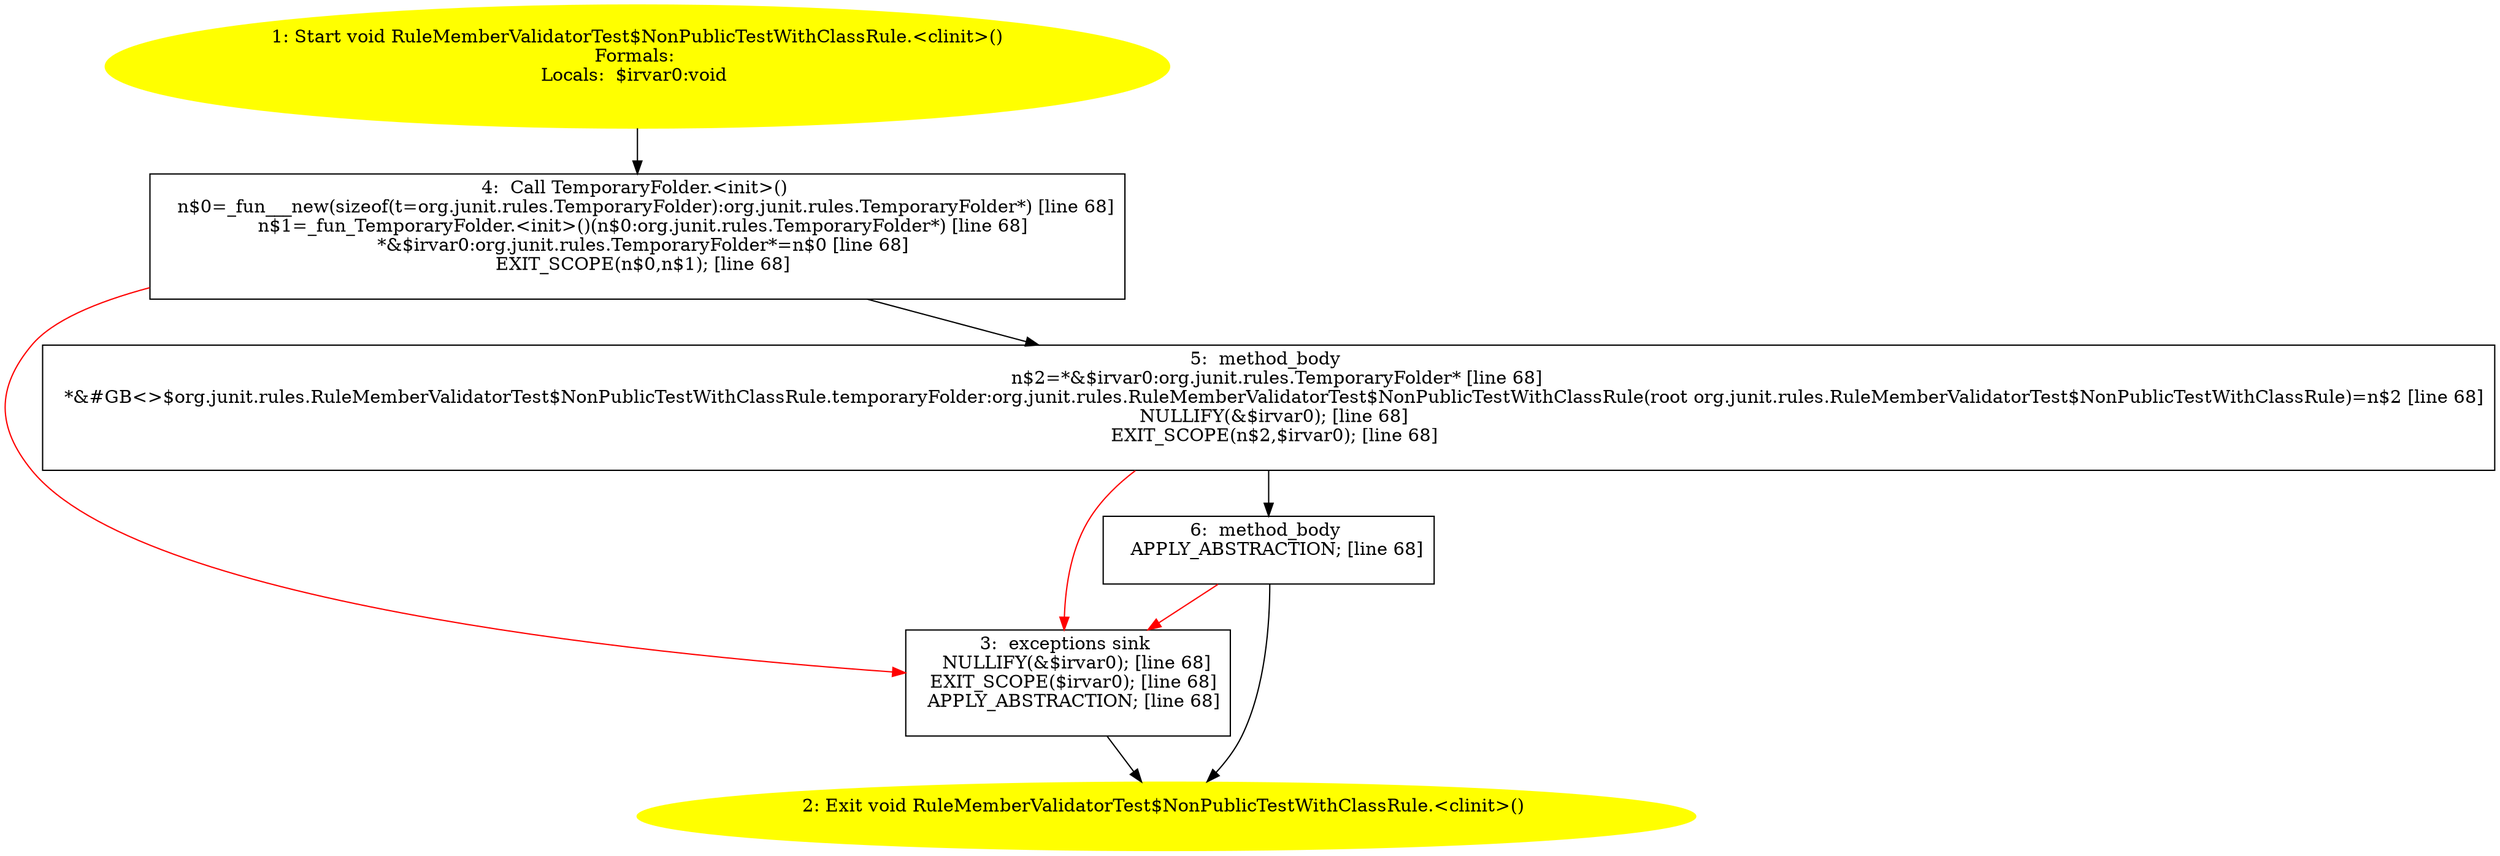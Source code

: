 /* @generated */
digraph cfg {
"org.junit.rules.RuleMemberValidatorTest$NonPublicTestWithClassRule.<clinit>():void.04f316302744b028580d38277331559f_1" [label="1: Start void RuleMemberValidatorTest$NonPublicTestWithClassRule.<clinit>()\nFormals: \nLocals:  $irvar0:void \n  " color=yellow style=filled]
	

	 "org.junit.rules.RuleMemberValidatorTest$NonPublicTestWithClassRule.<clinit>():void.04f316302744b028580d38277331559f_1" -> "org.junit.rules.RuleMemberValidatorTest$NonPublicTestWithClassRule.<clinit>():void.04f316302744b028580d38277331559f_4" ;
"org.junit.rules.RuleMemberValidatorTest$NonPublicTestWithClassRule.<clinit>():void.04f316302744b028580d38277331559f_2" [label="2: Exit void RuleMemberValidatorTest$NonPublicTestWithClassRule.<clinit>() \n  " color=yellow style=filled]
	

"org.junit.rules.RuleMemberValidatorTest$NonPublicTestWithClassRule.<clinit>():void.04f316302744b028580d38277331559f_3" [label="3:  exceptions sink \n   NULLIFY(&$irvar0); [line 68]\n  EXIT_SCOPE($irvar0); [line 68]\n  APPLY_ABSTRACTION; [line 68]\n " shape="box"]
	

	 "org.junit.rules.RuleMemberValidatorTest$NonPublicTestWithClassRule.<clinit>():void.04f316302744b028580d38277331559f_3" -> "org.junit.rules.RuleMemberValidatorTest$NonPublicTestWithClassRule.<clinit>():void.04f316302744b028580d38277331559f_2" ;
"org.junit.rules.RuleMemberValidatorTest$NonPublicTestWithClassRule.<clinit>():void.04f316302744b028580d38277331559f_4" [label="4:  Call TemporaryFolder.<init>() \n   n$0=_fun___new(sizeof(t=org.junit.rules.TemporaryFolder):org.junit.rules.TemporaryFolder*) [line 68]\n  n$1=_fun_TemporaryFolder.<init>()(n$0:org.junit.rules.TemporaryFolder*) [line 68]\n  *&$irvar0:org.junit.rules.TemporaryFolder*=n$0 [line 68]\n  EXIT_SCOPE(n$0,n$1); [line 68]\n " shape="box"]
	

	 "org.junit.rules.RuleMemberValidatorTest$NonPublicTestWithClassRule.<clinit>():void.04f316302744b028580d38277331559f_4" -> "org.junit.rules.RuleMemberValidatorTest$NonPublicTestWithClassRule.<clinit>():void.04f316302744b028580d38277331559f_5" ;
	 "org.junit.rules.RuleMemberValidatorTest$NonPublicTestWithClassRule.<clinit>():void.04f316302744b028580d38277331559f_4" -> "org.junit.rules.RuleMemberValidatorTest$NonPublicTestWithClassRule.<clinit>():void.04f316302744b028580d38277331559f_3" [color="red" ];
"org.junit.rules.RuleMemberValidatorTest$NonPublicTestWithClassRule.<clinit>():void.04f316302744b028580d38277331559f_5" [label="5:  method_body \n   n$2=*&$irvar0:org.junit.rules.TemporaryFolder* [line 68]\n  *&#GB<>$org.junit.rules.RuleMemberValidatorTest$NonPublicTestWithClassRule.temporaryFolder:org.junit.rules.RuleMemberValidatorTest$NonPublicTestWithClassRule(root org.junit.rules.RuleMemberValidatorTest$NonPublicTestWithClassRule)=n$2 [line 68]\n  NULLIFY(&$irvar0); [line 68]\n  EXIT_SCOPE(n$2,$irvar0); [line 68]\n " shape="box"]
	

	 "org.junit.rules.RuleMemberValidatorTest$NonPublicTestWithClassRule.<clinit>():void.04f316302744b028580d38277331559f_5" -> "org.junit.rules.RuleMemberValidatorTest$NonPublicTestWithClassRule.<clinit>():void.04f316302744b028580d38277331559f_6" ;
	 "org.junit.rules.RuleMemberValidatorTest$NonPublicTestWithClassRule.<clinit>():void.04f316302744b028580d38277331559f_5" -> "org.junit.rules.RuleMemberValidatorTest$NonPublicTestWithClassRule.<clinit>():void.04f316302744b028580d38277331559f_3" [color="red" ];
"org.junit.rules.RuleMemberValidatorTest$NonPublicTestWithClassRule.<clinit>():void.04f316302744b028580d38277331559f_6" [label="6:  method_body \n   APPLY_ABSTRACTION; [line 68]\n " shape="box"]
	

	 "org.junit.rules.RuleMemberValidatorTest$NonPublicTestWithClassRule.<clinit>():void.04f316302744b028580d38277331559f_6" -> "org.junit.rules.RuleMemberValidatorTest$NonPublicTestWithClassRule.<clinit>():void.04f316302744b028580d38277331559f_2" ;
	 "org.junit.rules.RuleMemberValidatorTest$NonPublicTestWithClassRule.<clinit>():void.04f316302744b028580d38277331559f_6" -> "org.junit.rules.RuleMemberValidatorTest$NonPublicTestWithClassRule.<clinit>():void.04f316302744b028580d38277331559f_3" [color="red" ];
}

